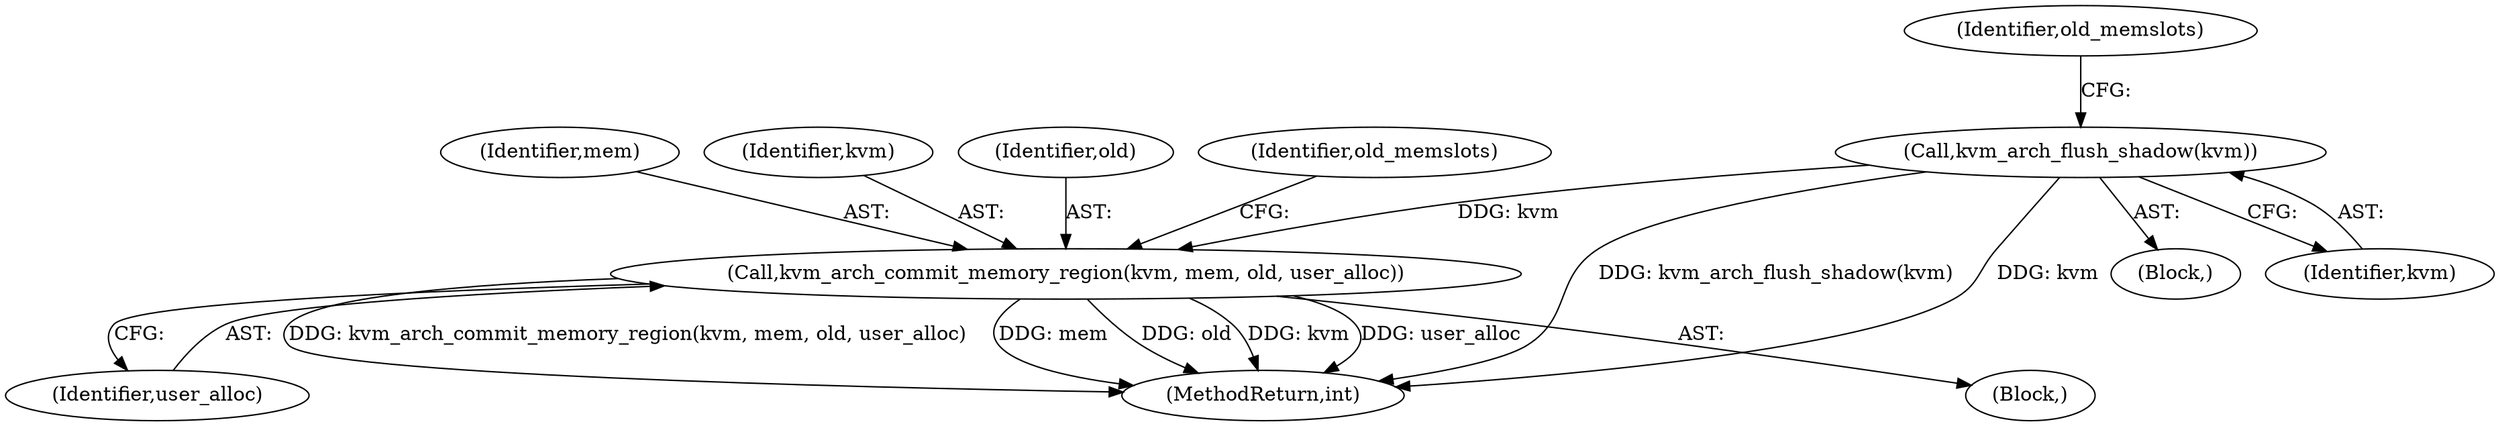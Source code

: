 digraph "0_linux_fa3d315a4ce2c0891cdde262562e710d95fba19e@pointer" {
"1000534" [label="(Call,kvm_arch_flush_shadow(kvm))"];
"1000630" [label="(Call,kvm_arch_commit_memory_region(kvm, mem, old, user_alloc))"];
"1000632" [label="(Identifier,mem)"];
"1000634" [label="(Identifier,user_alloc)"];
"1000534" [label="(Call,kvm_arch_flush_shadow(kvm))"];
"1000630" [label="(Call,kvm_arch_commit_memory_region(kvm, mem, old, user_alloc))"];
"1000643" [label="(MethodReturn,int)"];
"1000631" [label="(Identifier,kvm)"];
"1000633" [label="(Identifier,old)"];
"1000537" [label="(Identifier,old_memslots)"];
"1000117" [label="(Block,)"];
"1000636" [label="(Identifier,old_memslots)"];
"1000465" [label="(Block,)"];
"1000535" [label="(Identifier,kvm)"];
"1000534" -> "1000465"  [label="AST: "];
"1000534" -> "1000535"  [label="CFG: "];
"1000535" -> "1000534"  [label="AST: "];
"1000537" -> "1000534"  [label="CFG: "];
"1000534" -> "1000643"  [label="DDG: kvm_arch_flush_shadow(kvm)"];
"1000534" -> "1000643"  [label="DDG: kvm"];
"1000534" -> "1000630"  [label="DDG: kvm"];
"1000630" -> "1000117"  [label="AST: "];
"1000630" -> "1000634"  [label="CFG: "];
"1000631" -> "1000630"  [label="AST: "];
"1000632" -> "1000630"  [label="AST: "];
"1000633" -> "1000630"  [label="AST: "];
"1000634" -> "1000630"  [label="AST: "];
"1000636" -> "1000630"  [label="CFG: "];
"1000630" -> "1000643"  [label="DDG: kvm_arch_commit_memory_region(kvm, mem, old, user_alloc)"];
"1000630" -> "1000643"  [label="DDG: mem"];
"1000630" -> "1000643"  [label="DDG: old"];
"1000630" -> "1000643"  [label="DDG: kvm"];
"1000630" -> "1000643"  [label="DDG: user_alloc"];
}
